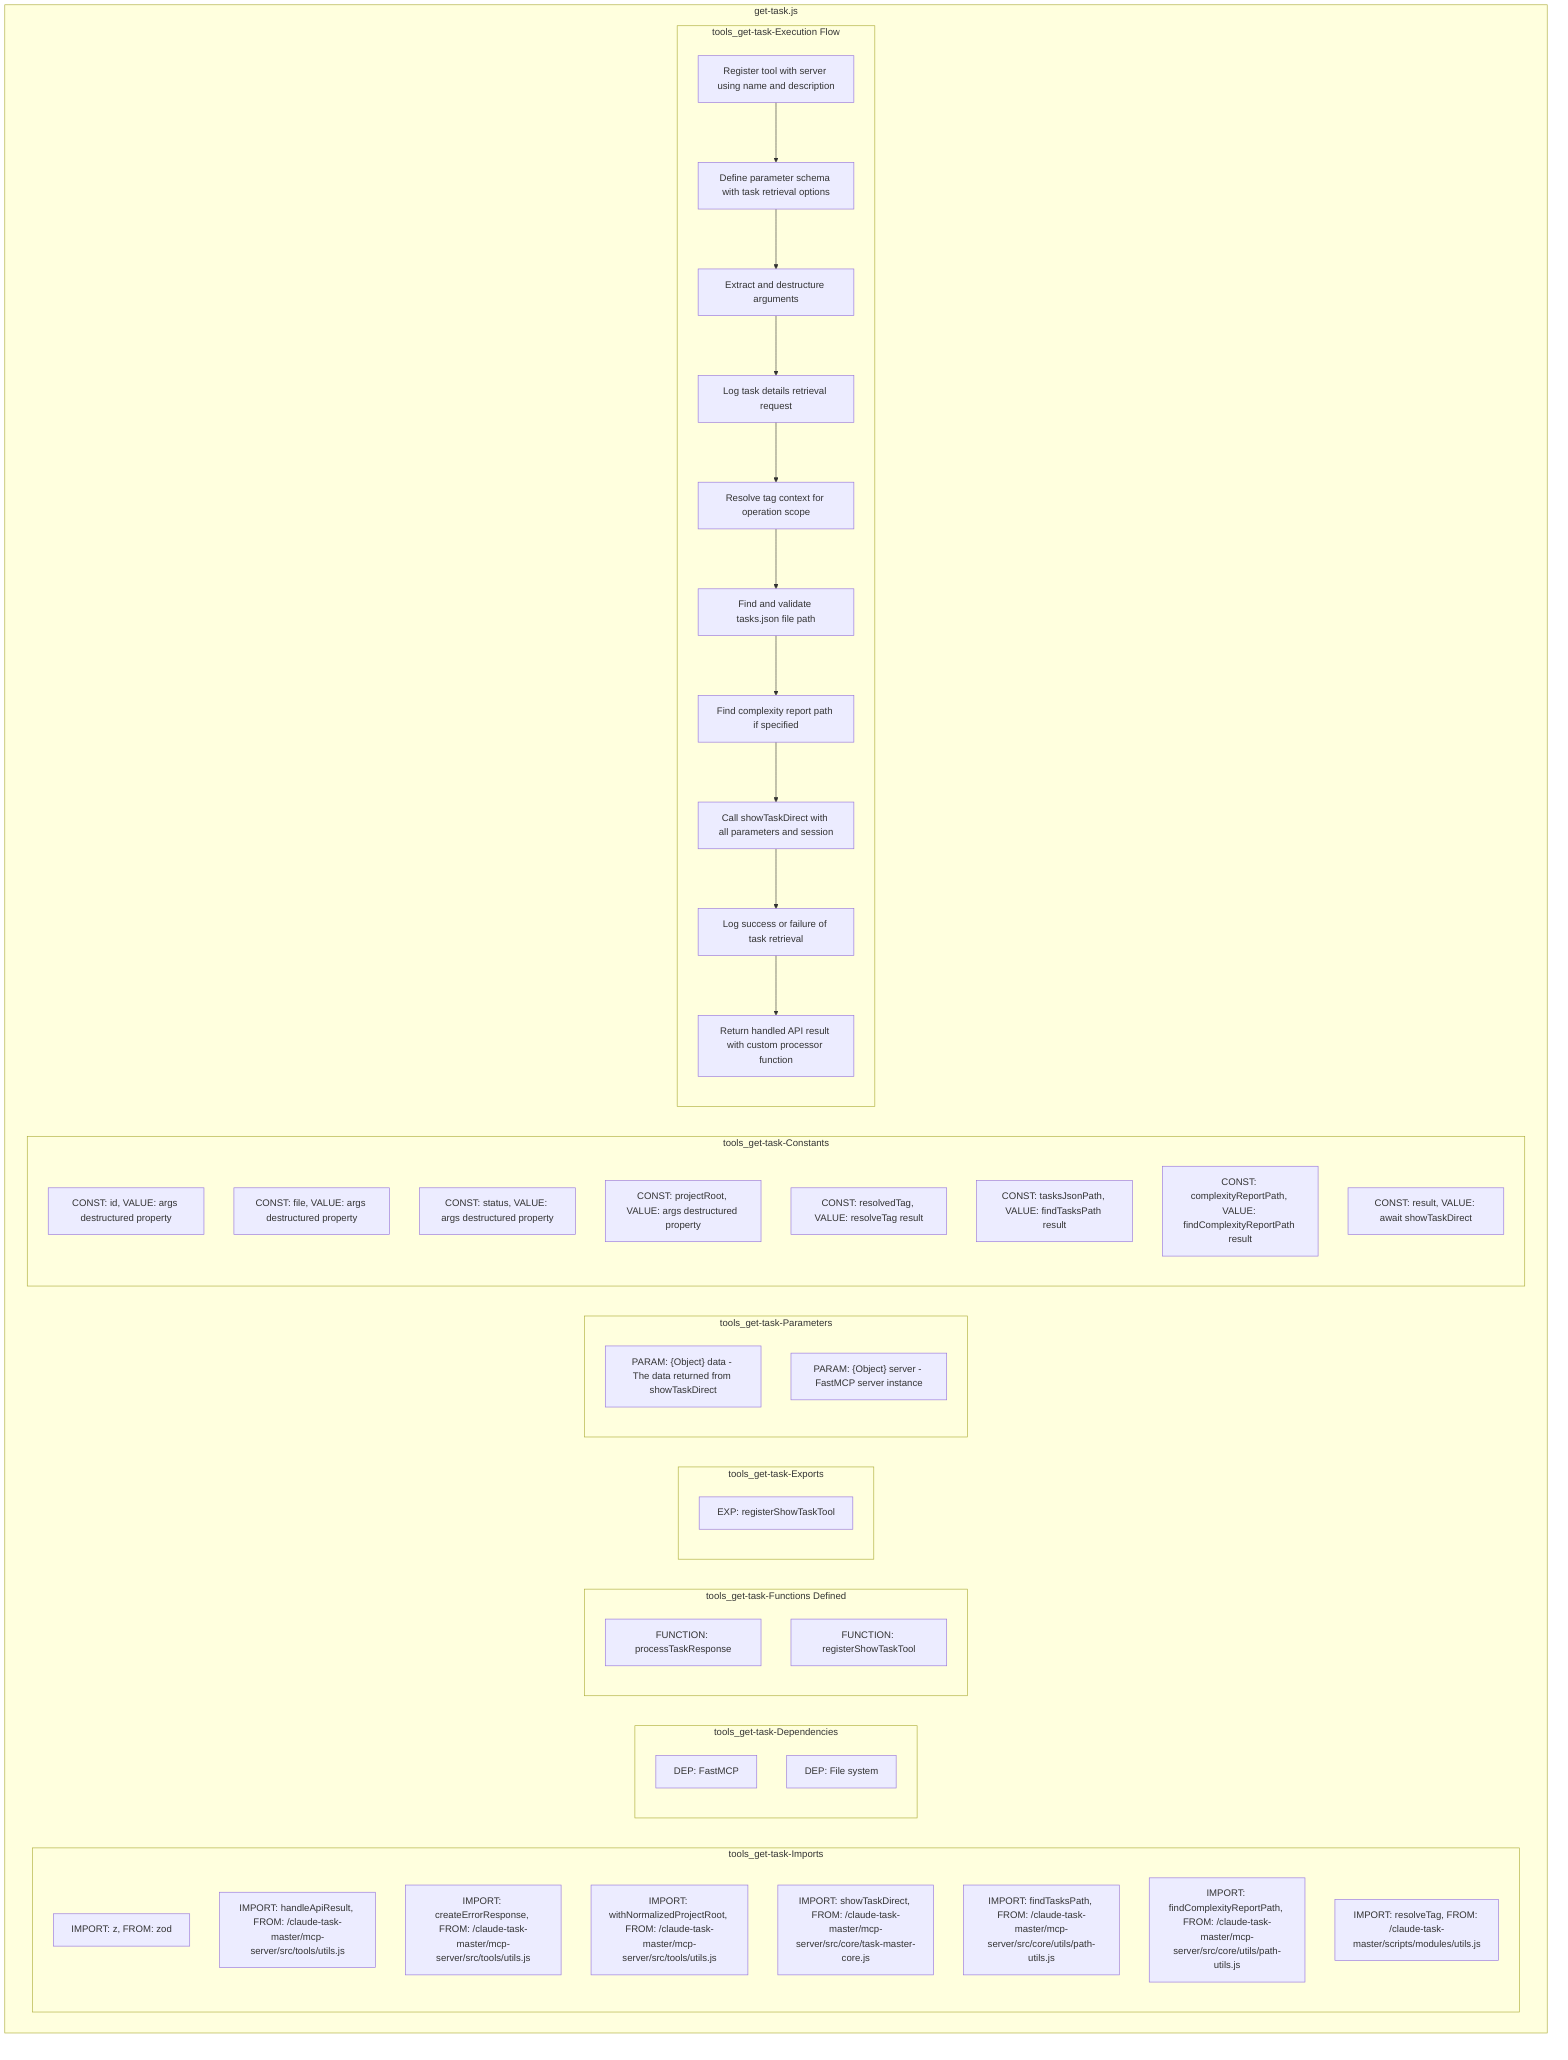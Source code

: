 flowchart TB
    subgraph tools_get-task-Imports["tools_get-task-Imports"]
        I1["IMPORT: z, FROM: zod"]
        I2["IMPORT: handleApiResult, FROM: /claude-task-master/mcp-server/src/tools/utils.js"]
        I3["IMPORT: createErrorResponse, FROM: /claude-task-master/mcp-server/src/tools/utils.js"]
        I4["IMPORT: withNormalizedProjectRoot, FROM: /claude-task-master/mcp-server/src/tools/utils.js"]
        I5["IMPORT: showTaskDirect, FROM: /claude-task-master/mcp-server/src/core/task-master-core.js"]
        I6["IMPORT: findTasksPath, FROM: /claude-task-master/mcp-server/src/core/utils/path-utils.js"]
        I7["IMPORT: findComplexityReportPath, FROM: /claude-task-master/mcp-server/src/core/utils/path-utils.js"]
        I8["IMPORT: resolveTag, FROM: /claude-task-master/scripts/modules/utils.js"]
    end
    subgraph tools_get-task-Dependencies["tools_get-task-Dependencies"]
        D1["DEP: FastMCP"]
        D2["DEP: File system"]
    end
    subgraph tools_get-task-FunctionsDefined["tools_get-task-Functions Defined"]
        FU1["FUNCTION: processTaskResponse"]
        FU2["FUNCTION: registerShowTaskTool"]
    end
    subgraph tools_get-task-Exports["tools_get-task-Exports"]
        E1["EXP: registerShowTaskTool"]
    end
    subgraph tools_get-task-Parameters["tools_get-task-Parameters"]
        P1["PARAM: {Object} data - The data returned from showTaskDirect"]
        P2["PARAM: {Object} server - FastMCP server instance"]
    end
    subgraph tools_get-task-Constants["tools_get-task-Constants"]
        C1["CONST: id, VALUE: args destructured property"]
        C2["CONST: file, VALUE: args destructured property"]
        C3["CONST: status, VALUE: args destructured property"]
        C4["CONST: projectRoot, VALUE: args destructured property"]
        C5["CONST: resolvedTag, VALUE: resolveTag result"]
        C6["CONST: tasksJsonPath, VALUE: findTasksPath result"]
        C7["CONST: complexityReportPath, VALUE: findComplexityReportPath result"]
        C8["CONST: result, VALUE: await showTaskDirect"]
    end
    subgraph tools_get-task-ExecutionFlow["tools_get-task-Execution Flow"]
        FL1["Register tool with server using name and description"]
        FL2["Define parameter schema with task retrieval options"]
        FL3["Extract and destructure arguments"]
        FL4["Log task details retrieval request"]
        FL5["Resolve tag context for operation scope"]
        FL6["Find and validate tasks.json file path"]
        FL7["Find complexity report path if specified"]
        FL8["Call showTaskDirect with all parameters and session"]
        FL9["Log success or failure of task retrieval"]
        FL10["Return handled API result with custom processor function"]
    end
    subgraph tools_get-task["get-task.js"]
        tools_get-task-Imports
        tools_get-task-Dependencies
        tools_get-task-FunctionsDefined
        tools_get-task-Exports
        tools_get-task-Parameters
        tools_get-task-Constants
        tools_get-task-ExecutionFlow
    end
    FL1 --> FL2
    FL2 --> FL3
    FL3 --> FL4
    FL4 --> FL5
    FL5 --> FL6
    FL6 --> FL7
    FL7 --> FL8
    FL8 --> FL9
    FL9 --> FL10
